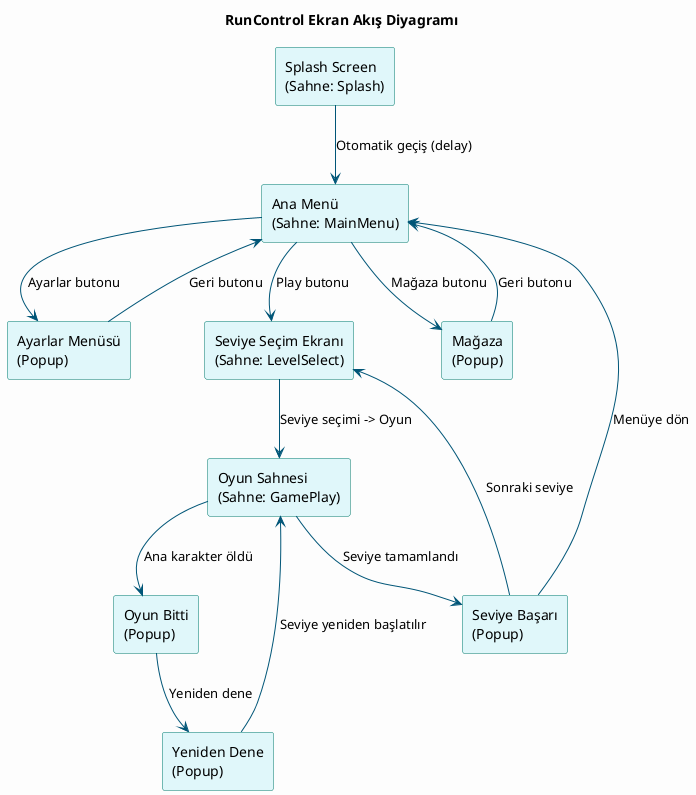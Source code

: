 @startuml RunControl_EkranAkisDiyagrami
title RunControl Ekran Akış Diyagramı

skinparam {
  defaultFontName Arial
  ArrowColor #005577
  BackgroundColor #FDFDFD
  RectangleBackgroundColor #E0F7FA
  RectangleBorderColor #00796B
  FontSize 12
}

rectangle "Splash Screen\n(Sahne: Splash)" as splash
rectangle "Ana Menü\n(Sahne: MainMenu)" as mainmenu
rectangle "Ayarlar Menüsü\n(Popup)" as settings
rectangle "Seviye Seçim Ekranı\n(Sahne: LevelSelect)" as levelselect
rectangle "Oyun Sahnesi\n(Sahne: GamePlay)" as gameplay
rectangle "Oyun Bitti\n(Popup)" as gameover
rectangle "Seviye Başarı\n(Popup)" as success
rectangle "Yeniden Dene\n(Popup)" as retry
rectangle "Mağaza\n(Popup)" as shop

' Ekran geçişleri
splash --> mainmenu : Otomatik geçiş (delay)
mainmenu --> settings : Ayarlar butonu
mainmenu --> levelselect : Play butonu
mainmenu --> shop : Mağaza butonu

levelselect --> gameplay : Seviye seçimi -> Oyun

gameplay --> gameover : Ana karakter öldü
gameplay --> success : Seviye tamamlandı

gameover --> retry : Yeniden dene
retry --> gameplay : Seviye yeniden başlatılır

success --> levelselect : Sonraki seviye
success --> mainmenu : Menüye dön

settings --> mainmenu : Geri butonu
shop --> mainmenu : Geri butonu

@enduml
